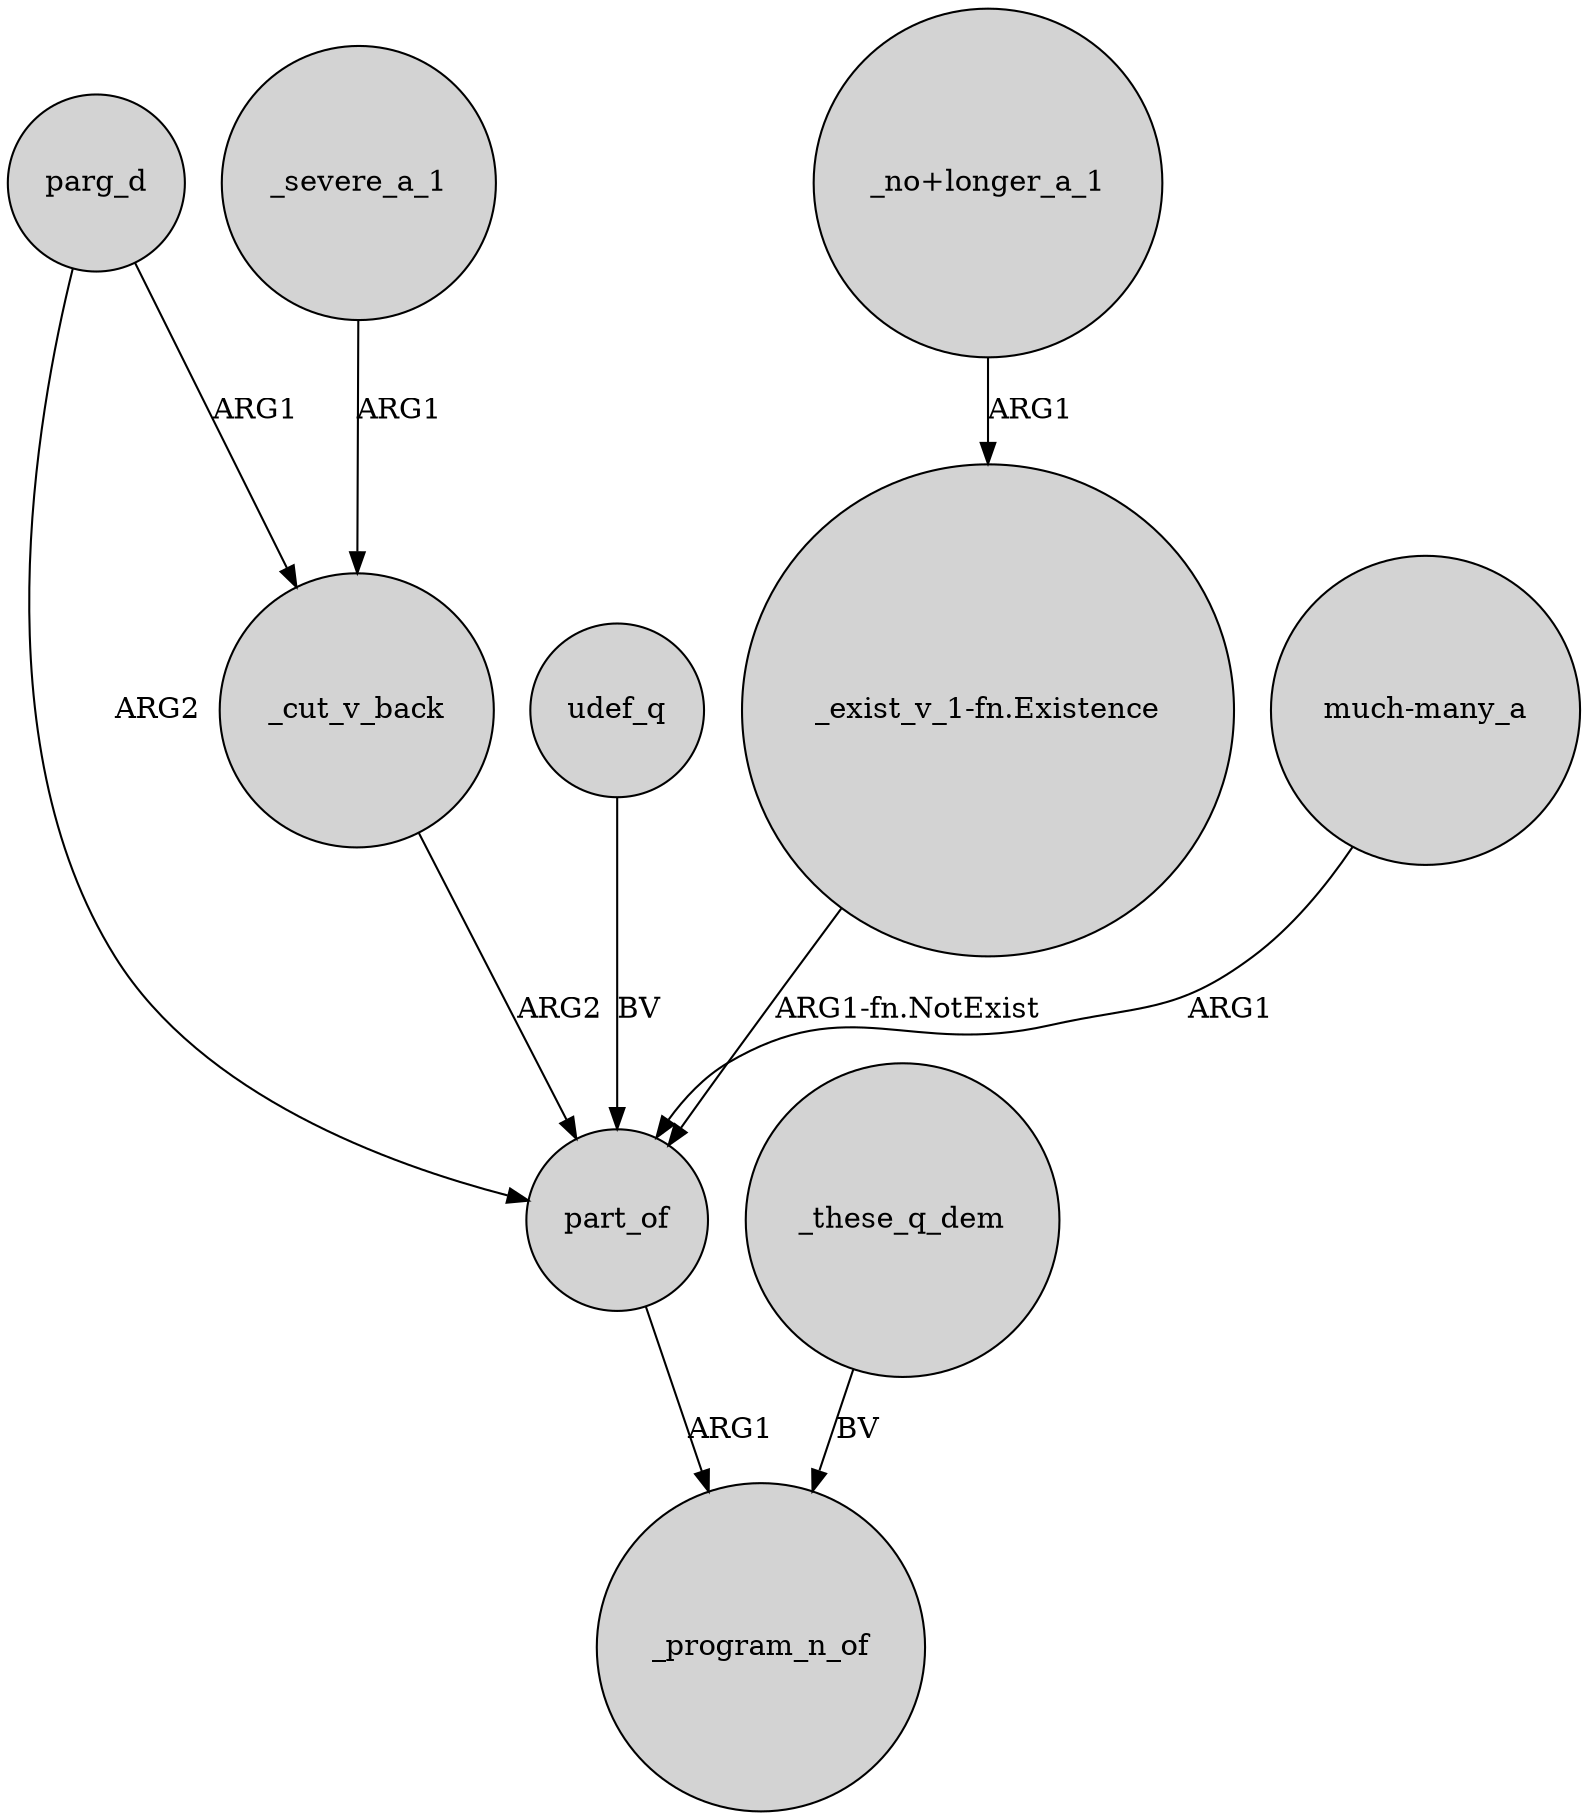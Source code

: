 digraph {
	node [shape=circle style=filled]
	parg_d -> _cut_v_back [label=ARG1]
	_severe_a_1 -> _cut_v_back [label=ARG1]
	udef_q -> part_of [label=BV]
	parg_d -> part_of [label=ARG2]
	part_of -> _program_n_of [label=ARG1]
	_these_q_dem -> _program_n_of [label=BV]
	"_exist_v_1-fn.Existence" -> part_of [label="ARG1-fn.NotExist"]
	"_no+longer_a_1" -> "_exist_v_1-fn.Existence" [label=ARG1]
	"much-many_a" -> part_of [label=ARG1]
	_cut_v_back -> part_of [label=ARG2]
}

